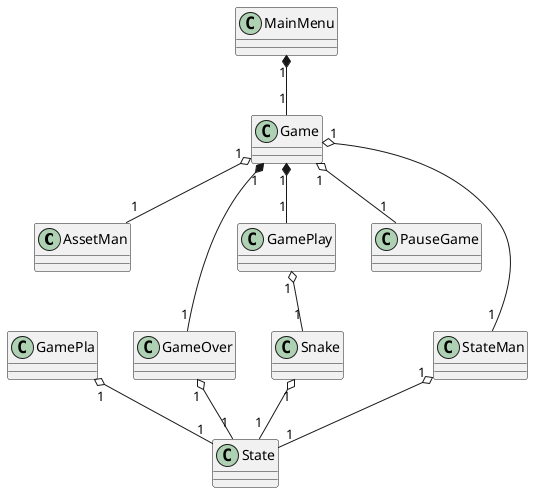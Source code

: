 @startuml name

class AssetMan
class Game
class GameOver
class GamePlay
class MainMenu
class PauseGame
class Snake
class State
class StateMan


MainMenu "1" *-- "1" Game
Game "1" *-- "1" GamePlay
Game "1" *-- "1" GameOver
Game "1" o-- "1" PauseGame
Game "1" o-- "1" StateMan
Game "1" o-- "1" AssetMan
StateMan "1" o-- "1" State
GamePla "1" o-- "1" State
GamePlay "1" o--  "1" Snake
GameOver "1" o-- "1" State
Snake "1" o-- "1" State
